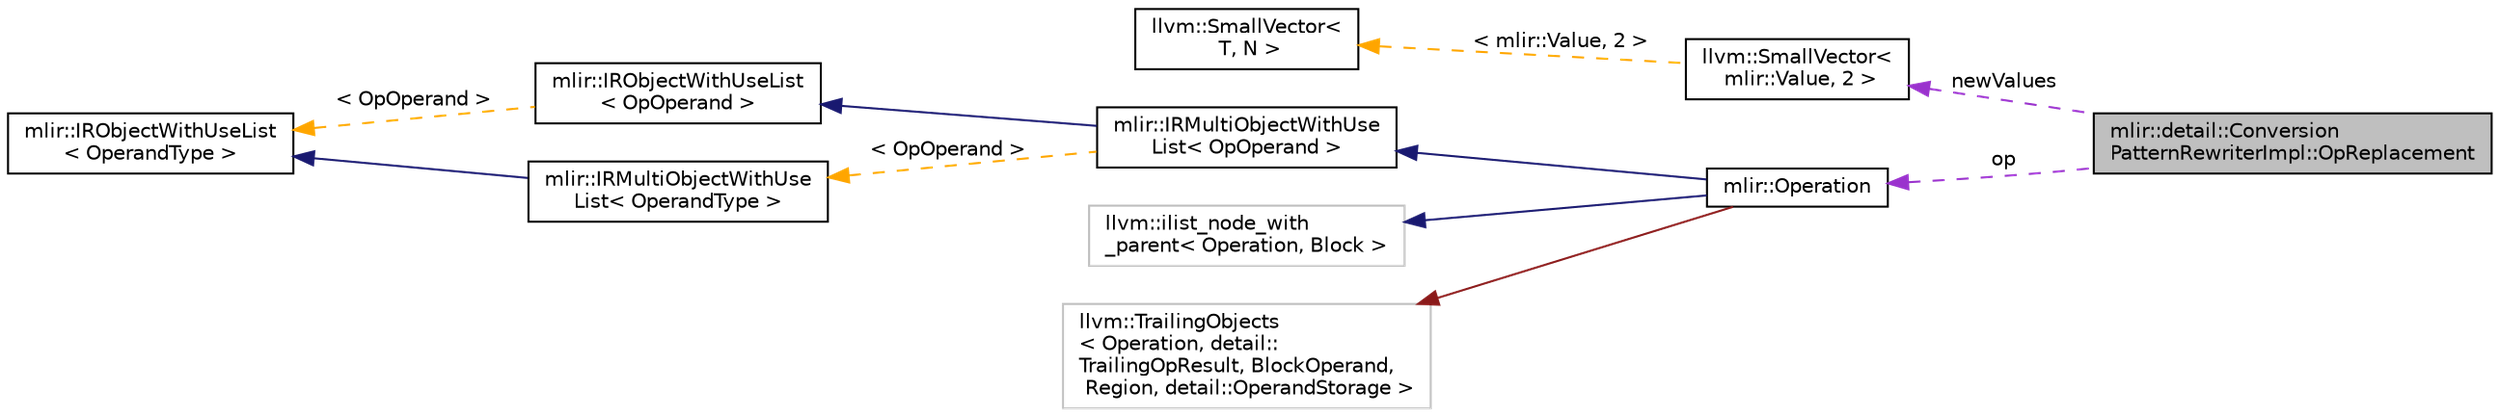 digraph "mlir::detail::ConversionPatternRewriterImpl::OpReplacement"
{
  bgcolor="transparent";
  edge [fontname="Helvetica",fontsize="10",labelfontname="Helvetica",labelfontsize="10"];
  node [fontname="Helvetica",fontsize="10",shape=record];
  rankdir="LR";
  Node1 [label="mlir::detail::Conversion\lPatternRewriterImpl::OpReplacement",height=0.2,width=0.4,color="black", fillcolor="grey75", style="filled", fontcolor="black"];
  Node2 -> Node1 [dir="back",color="darkorchid3",fontsize="10",style="dashed",label=" newValues" ,fontname="Helvetica"];
  Node2 [label="llvm::SmallVector\<\l mlir::Value, 2 \>",height=0.2,width=0.4,color="black",URL="$classllvm_1_1SmallVector.html"];
  Node3 -> Node2 [dir="back",color="orange",fontsize="10",style="dashed",label=" \< mlir::Value, 2 \>" ,fontname="Helvetica"];
  Node3 [label="llvm::SmallVector\<\l T, N \>",height=0.2,width=0.4,color="black",URL="$classllvm_1_1SmallVector.html"];
  Node4 -> Node1 [dir="back",color="darkorchid3",fontsize="10",style="dashed",label=" op" ,fontname="Helvetica"];
  Node4 [label="mlir::Operation",height=0.2,width=0.4,color="black",URL="$classmlir_1_1Operation.html",tooltip="Operation is a basic unit of execution within a function. "];
  Node5 -> Node4 [dir="back",color="midnightblue",fontsize="10",style="solid",fontname="Helvetica"];
  Node5 [label="mlir::IRMultiObjectWithUse\lList\< OpOperand \>",height=0.2,width=0.4,color="black",URL="$classmlir_1_1IRMultiObjectWithUseList.html"];
  Node6 -> Node5 [dir="back",color="midnightblue",fontsize="10",style="solid",fontname="Helvetica"];
  Node6 [label="mlir::IRObjectWithUseList\l\< OpOperand \>",height=0.2,width=0.4,color="black",URL="$classmlir_1_1IRObjectWithUseList.html"];
  Node7 -> Node6 [dir="back",color="orange",fontsize="10",style="dashed",label=" \< OpOperand \>" ,fontname="Helvetica"];
  Node7 [label="mlir::IRObjectWithUseList\l\< OperandType \>",height=0.2,width=0.4,color="black",URL="$classmlir_1_1IRObjectWithUseList.html",tooltip="This class represents a single IR object that contains a use list. "];
  Node8 -> Node5 [dir="back",color="orange",fontsize="10",style="dashed",label=" \< OpOperand \>" ,fontname="Helvetica"];
  Node8 [label="mlir::IRMultiObjectWithUse\lList\< OperandType \>",height=0.2,width=0.4,color="black",URL="$classmlir_1_1IRMultiObjectWithUseList.html",tooltip="This class represents multiple IR objects with a single use list. "];
  Node7 -> Node8 [dir="back",color="midnightblue",fontsize="10",style="solid",fontname="Helvetica"];
  Node9 -> Node4 [dir="back",color="midnightblue",fontsize="10",style="solid",fontname="Helvetica"];
  Node9 [label="llvm::ilist_node_with\l_parent\< Operation, Block \>",height=0.2,width=0.4,color="grey75"];
  Node10 -> Node4 [dir="back",color="firebrick4",fontsize="10",style="solid",fontname="Helvetica"];
  Node10 [label="llvm::TrailingObjects\l\< Operation, detail::\lTrailingOpResult, BlockOperand,\l Region, detail::OperandStorage \>",height=0.2,width=0.4,color="grey75"];
}
